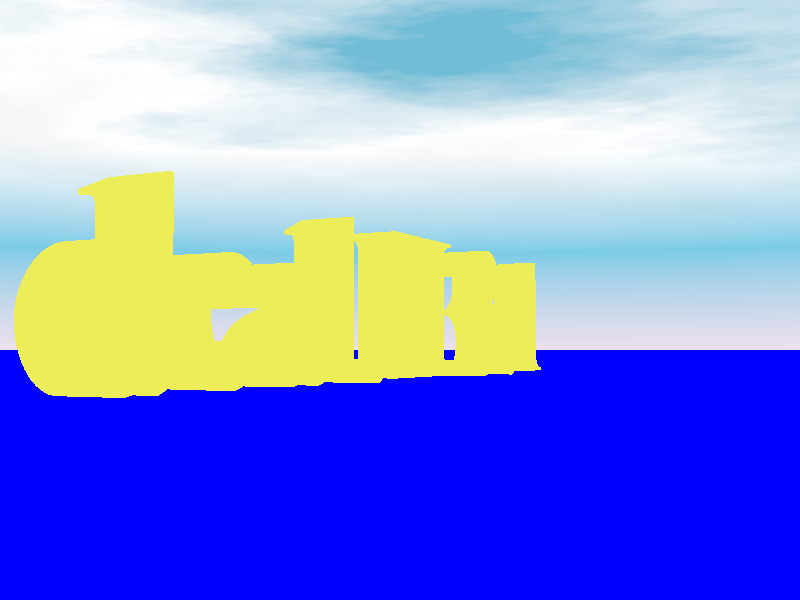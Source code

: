  
#include "colors.inc"

camera {
  location <-5,.15,-2>
  look_at <1,.5,1>
  angle 45
}

light_source { <500,500,-1000> White }

plane { y,0
  texture {
    pigment { color red 0 green 0 blue 1 }
    finish { reflection .35 specular 1 }
    normal { ripples .35 turbulence .5 scale .25 }
  }
}

text { ttf "timrom.ttf" "deal.II 3.1" .25, 0
  pigment { BrightGold }
  finish { specular 1 }
  translate -3*x
  translate 0.02*y
}

#include "skies.inc"

sky_sphere { S_Cloud2 }

